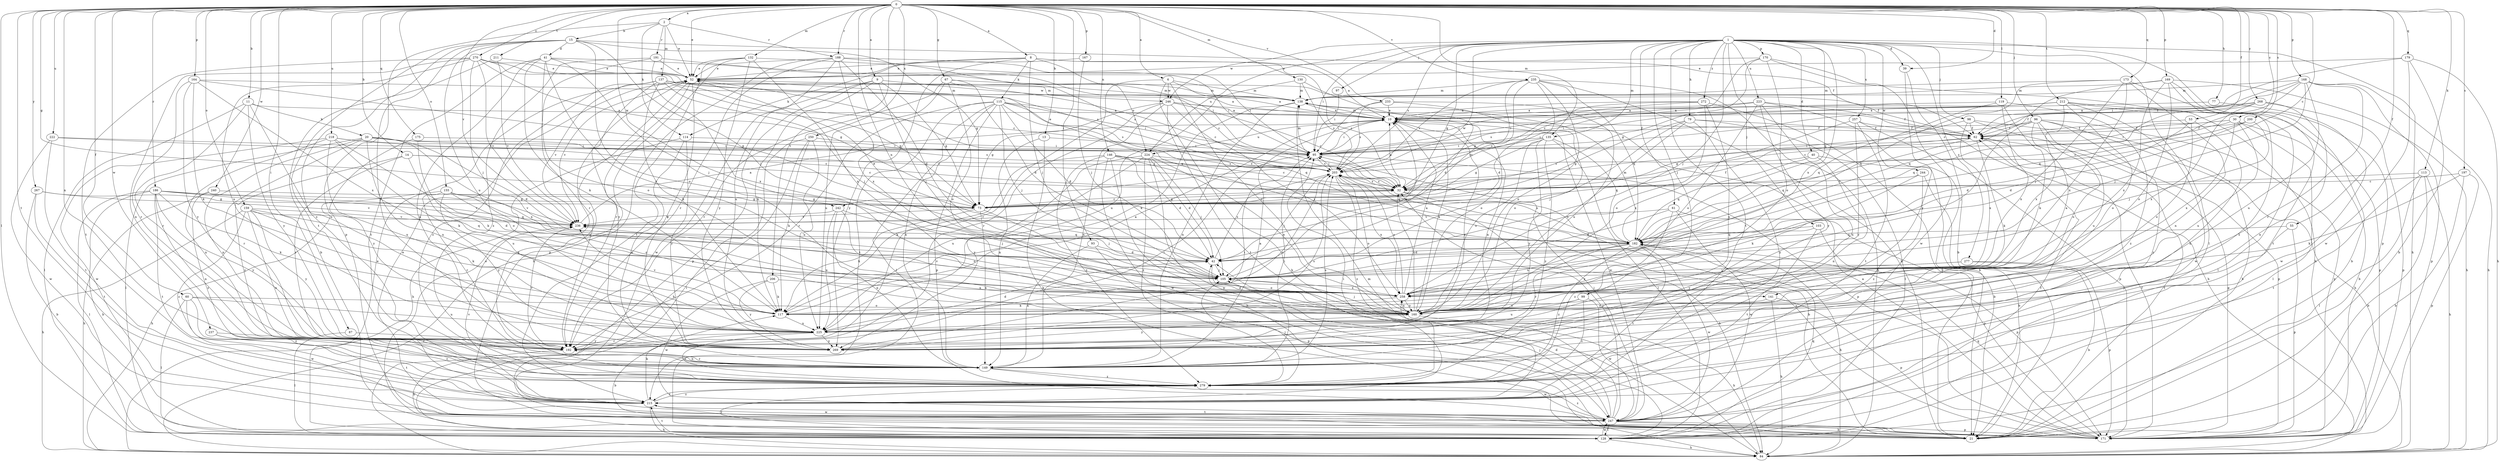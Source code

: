 strict digraph  {
0;
1;
2;
6;
8;
9;
10;
11;
13;
14;
15;
20;
21;
30;
32;
39;
40;
41;
42;
52;
53;
55;
60;
61;
62;
67;
73;
77;
79;
84;
87;
93;
95;
96;
97;
98;
99;
103;
105;
113;
114;
115;
117;
119;
128;
130;
132;
135;
137;
138;
141;
146;
149;
155;
159;
160;
164;
167;
168;
169;
170;
171;
173;
175;
179;
182;
186;
188;
191;
192;
197;
200;
203;
206;
211;
212;
215;
218;
222;
223;
224;
225;
233;
235;
236;
237;
240;
242;
244;
246;
247;
250;
257;
258;
267;
268;
269;
270;
272;
277;
279;
0 -> 2  [label=a];
0 -> 6  [label=a];
0 -> 8  [label=a];
0 -> 9  [label=a];
0 -> 11  [label=b];
0 -> 13  [label=b];
0 -> 14  [label=b];
0 -> 30  [label=c];
0 -> 32  [label=c];
0 -> 39  [label=d];
0 -> 52  [label=e];
0 -> 53  [label=f];
0 -> 55  [label=f];
0 -> 60  [label=f];
0 -> 67  [label=g];
0 -> 73  [label=g];
0 -> 77  [label=h];
0 -> 87  [label=i];
0 -> 93  [label=i];
0 -> 96  [label=j];
0 -> 113  [label=k];
0 -> 119  [label=l];
0 -> 128  [label=l];
0 -> 130  [label=m];
0 -> 132  [label=m];
0 -> 135  [label=m];
0 -> 141  [label=n];
0 -> 146  [label=n];
0 -> 149  [label=n];
0 -> 155  [label=o];
0 -> 159  [label=o];
0 -> 164  [label=p];
0 -> 167  [label=p];
0 -> 168  [label=p];
0 -> 169  [label=p];
0 -> 173  [label=q];
0 -> 175  [label=q];
0 -> 179  [label=q];
0 -> 186  [label=r];
0 -> 188  [label=r];
0 -> 197  [label=s];
0 -> 200  [label=s];
0 -> 206  [label=t];
0 -> 211  [label=t];
0 -> 212  [label=t];
0 -> 215  [label=t];
0 -> 218  [label=u];
0 -> 222  [label=u];
0 -> 233  [label=v];
0 -> 235  [label=v];
0 -> 236  [label=v];
0 -> 237  [label=w];
0 -> 240  [label=w];
0 -> 242  [label=w];
0 -> 250  [label=x];
0 -> 267  [label=y];
0 -> 268  [label=y];
0 -> 270  [label=z];
1 -> 39  [label=d];
1 -> 40  [label=d];
1 -> 61  [label=f];
1 -> 73  [label=g];
1 -> 79  [label=h];
1 -> 84  [label=h];
1 -> 95  [label=i];
1 -> 97  [label=j];
1 -> 98  [label=j];
1 -> 99  [label=j];
1 -> 103  [label=j];
1 -> 105  [label=j];
1 -> 128  [label=l];
1 -> 135  [label=m];
1 -> 170  [label=p];
1 -> 171  [label=p];
1 -> 182  [label=q];
1 -> 203  [label=s];
1 -> 215  [label=t];
1 -> 223  [label=u];
1 -> 224  [label=u];
1 -> 242  [label=w];
1 -> 244  [label=w];
1 -> 246  [label=w];
1 -> 257  [label=x];
1 -> 258  [label=x];
1 -> 272  [label=z];
1 -> 277  [label=z];
2 -> 15  [label=b];
2 -> 52  [label=e];
2 -> 114  [label=k];
2 -> 137  [label=m];
2 -> 171  [label=p];
2 -> 188  [label=r];
2 -> 191  [label=r];
6 -> 10  [label=a];
6 -> 84  [label=h];
6 -> 138  [label=m];
6 -> 160  [label=o];
6 -> 192  [label=r];
6 -> 246  [label=w];
8 -> 10  [label=a];
8 -> 32  [label=c];
8 -> 52  [label=e];
8 -> 105  [label=j];
8 -> 114  [label=k];
8 -> 115  [label=k];
8 -> 224  [label=u];
8 -> 269  [label=y];
9 -> 73  [label=g];
9 -> 105  [label=j];
9 -> 117  [label=k];
9 -> 171  [label=p];
9 -> 246  [label=w];
9 -> 247  [label=w];
10 -> 62  [label=f];
10 -> 95  [label=i];
10 -> 138  [label=m];
10 -> 224  [label=u];
10 -> 247  [label=w];
10 -> 269  [label=y];
11 -> 10  [label=a];
11 -> 20  [label=b];
11 -> 128  [label=l];
11 -> 192  [label=r];
11 -> 225  [label=u];
11 -> 269  [label=y];
13 -> 21  [label=b];
13 -> 95  [label=i];
13 -> 149  [label=n];
14 -> 32  [label=c];
14 -> 192  [label=r];
14 -> 203  [label=s];
14 -> 225  [label=u];
14 -> 279  [label=z];
15 -> 41  [label=d];
15 -> 62  [label=f];
15 -> 73  [label=g];
15 -> 105  [label=j];
15 -> 160  [label=o];
15 -> 192  [label=r];
15 -> 215  [label=t];
15 -> 225  [label=u];
15 -> 279  [label=z];
20 -> 32  [label=c];
20 -> 42  [label=d];
20 -> 95  [label=i];
20 -> 128  [label=l];
20 -> 149  [label=n];
20 -> 192  [label=r];
20 -> 225  [label=u];
20 -> 258  [label=x];
21 -> 52  [label=e];
21 -> 62  [label=f];
30 -> 21  [label=b];
30 -> 32  [label=c];
30 -> 62  [label=f];
30 -> 95  [label=i];
30 -> 128  [label=l];
30 -> 225  [label=u];
30 -> 258  [label=x];
32 -> 10  [label=a];
32 -> 21  [label=b];
32 -> 73  [label=g];
32 -> 84  [label=h];
32 -> 203  [label=s];
39 -> 21  [label=b];
39 -> 269  [label=y];
40 -> 21  [label=b];
40 -> 149  [label=n];
40 -> 182  [label=q];
40 -> 203  [label=s];
41 -> 52  [label=e];
41 -> 95  [label=i];
41 -> 105  [label=j];
41 -> 117  [label=k];
41 -> 149  [label=n];
41 -> 160  [label=o];
41 -> 215  [label=t];
41 -> 258  [label=x];
42 -> 105  [label=j];
42 -> 160  [label=o];
42 -> 203  [label=s];
52 -> 138  [label=m];
52 -> 182  [label=q];
52 -> 192  [label=r];
52 -> 236  [label=v];
52 -> 269  [label=y];
52 -> 279  [label=z];
53 -> 42  [label=d];
53 -> 62  [label=f];
53 -> 149  [label=n];
53 -> 160  [label=o];
55 -> 171  [label=p];
55 -> 182  [label=q];
55 -> 269  [label=y];
60 -> 128  [label=l];
60 -> 160  [label=o];
60 -> 225  [label=u];
60 -> 247  [label=w];
60 -> 279  [label=z];
61 -> 42  [label=d];
61 -> 171  [label=p];
61 -> 236  [label=v];
61 -> 247  [label=w];
61 -> 279  [label=z];
62 -> 95  [label=i];
62 -> 117  [label=k];
62 -> 171  [label=p];
62 -> 182  [label=q];
67 -> 32  [label=c];
67 -> 42  [label=d];
67 -> 138  [label=m];
67 -> 160  [label=o];
67 -> 192  [label=r];
67 -> 225  [label=u];
73 -> 32  [label=c];
73 -> 62  [label=f];
73 -> 105  [label=j];
73 -> 117  [label=k];
73 -> 149  [label=n];
73 -> 236  [label=v];
77 -> 10  [label=a];
77 -> 247  [label=w];
79 -> 62  [label=f];
79 -> 73  [label=g];
79 -> 105  [label=j];
79 -> 128  [label=l];
79 -> 160  [label=o];
79 -> 279  [label=z];
84 -> 138  [label=m];
87 -> 128  [label=l];
87 -> 269  [label=y];
93 -> 42  [label=d];
93 -> 149  [label=n];
93 -> 171  [label=p];
95 -> 138  [label=m];
95 -> 171  [label=p];
95 -> 203  [label=s];
96 -> 21  [label=b];
96 -> 62  [label=f];
96 -> 95  [label=i];
96 -> 105  [label=j];
96 -> 160  [label=o];
96 -> 171  [label=p];
96 -> 225  [label=u];
96 -> 279  [label=z];
96 -> 141  [label=a];
97 -> 95  [label=i];
98 -> 62  [label=f];
98 -> 73  [label=g];
98 -> 84  [label=h];
98 -> 171  [label=p];
98 -> 258  [label=x];
99 -> 160  [label=o];
99 -> 225  [label=u];
99 -> 247  [label=w];
99 -> 279  [label=z];
103 -> 171  [label=p];
103 -> 182  [label=q];
103 -> 215  [label=t];
103 -> 269  [label=y];
105 -> 10  [label=a];
105 -> 258  [label=x];
113 -> 21  [label=b];
113 -> 32  [label=c];
113 -> 84  [label=h];
113 -> 128  [label=l];
113 -> 215  [label=t];
114 -> 84  [label=h];
114 -> 95  [label=i];
114 -> 149  [label=n];
114 -> 269  [label=y];
115 -> 10  [label=a];
115 -> 42  [label=d];
115 -> 95  [label=i];
115 -> 105  [label=j];
115 -> 128  [label=l];
115 -> 149  [label=n];
115 -> 171  [label=p];
115 -> 182  [label=q];
115 -> 192  [label=r];
115 -> 203  [label=s];
115 -> 215  [label=t];
117 -> 10  [label=a];
117 -> 225  [label=u];
117 -> 236  [label=v];
119 -> 10  [label=a];
119 -> 117  [label=k];
119 -> 182  [label=q];
119 -> 258  [label=x];
119 -> 279  [label=z];
128 -> 42  [label=d];
128 -> 52  [label=e];
128 -> 62  [label=f];
128 -> 84  [label=h];
128 -> 182  [label=q];
128 -> 215  [label=t];
128 -> 247  [label=w];
128 -> 279  [label=z];
130 -> 42  [label=d];
130 -> 138  [label=m];
130 -> 203  [label=s];
130 -> 225  [label=u];
132 -> 52  [label=e];
132 -> 95  [label=i];
132 -> 171  [label=p];
132 -> 215  [label=t];
132 -> 258  [label=x];
132 -> 269  [label=y];
135 -> 73  [label=g];
135 -> 95  [label=i];
135 -> 128  [label=l];
135 -> 160  [label=o];
135 -> 182  [label=q];
135 -> 203  [label=s];
135 -> 269  [label=y];
135 -> 279  [label=z];
137 -> 10  [label=a];
137 -> 62  [label=f];
137 -> 73  [label=g];
137 -> 105  [label=j];
137 -> 117  [label=k];
137 -> 138  [label=m];
137 -> 236  [label=v];
137 -> 269  [label=y];
137 -> 279  [label=z];
138 -> 10  [label=a];
138 -> 117  [label=k];
138 -> 149  [label=n];
138 -> 160  [label=o];
141 -> 84  [label=h];
141 -> 160  [label=o];
141 -> 171  [label=p];
146 -> 32  [label=c];
146 -> 42  [label=d];
146 -> 84  [label=h];
146 -> 117  [label=k];
146 -> 182  [label=q];
146 -> 203  [label=s];
146 -> 247  [label=w];
146 -> 279  [label=z];
149 -> 10  [label=a];
149 -> 95  [label=i];
149 -> 192  [label=r];
149 -> 203  [label=s];
149 -> 247  [label=w];
149 -> 279  [label=z];
155 -> 73  [label=g];
155 -> 84  [label=h];
155 -> 160  [label=o];
155 -> 182  [label=q];
155 -> 192  [label=r];
155 -> 236  [label=v];
155 -> 269  [label=y];
159 -> 84  [label=h];
159 -> 117  [label=k];
159 -> 149  [label=n];
159 -> 182  [label=q];
159 -> 236  [label=v];
159 -> 258  [label=x];
159 -> 269  [label=y];
159 -> 279  [label=z];
160 -> 10  [label=a];
160 -> 32  [label=c];
160 -> 42  [label=d];
160 -> 84  [label=h];
160 -> 105  [label=j];
160 -> 258  [label=x];
160 -> 269  [label=y];
164 -> 73  [label=g];
164 -> 117  [label=k];
164 -> 138  [label=m];
164 -> 192  [label=r];
164 -> 258  [label=x];
164 -> 269  [label=y];
167 -> 52  [label=e];
167 -> 105  [label=j];
168 -> 32  [label=c];
168 -> 62  [label=f];
168 -> 84  [label=h];
168 -> 105  [label=j];
168 -> 138  [label=m];
168 -> 171  [label=p];
168 -> 182  [label=q];
168 -> 192  [label=r];
168 -> 225  [label=u];
169 -> 84  [label=h];
169 -> 138  [label=m];
169 -> 160  [label=o];
169 -> 182  [label=q];
169 -> 215  [label=t];
169 -> 258  [label=x];
169 -> 279  [label=z];
170 -> 32  [label=c];
170 -> 52  [label=e];
170 -> 73  [label=g];
170 -> 84  [label=h];
170 -> 160  [label=o];
170 -> 247  [label=w];
171 -> 10  [label=a];
171 -> 62  [label=f];
171 -> 182  [label=q];
171 -> 203  [label=s];
173 -> 21  [label=b];
173 -> 105  [label=j];
173 -> 138  [label=m];
173 -> 149  [label=n];
173 -> 182  [label=q];
173 -> 258  [label=x];
175 -> 95  [label=i];
175 -> 117  [label=k];
175 -> 269  [label=y];
179 -> 21  [label=b];
179 -> 52  [label=e];
179 -> 84  [label=h];
179 -> 95  [label=i];
179 -> 247  [label=w];
182 -> 42  [label=d];
182 -> 52  [label=e];
182 -> 84  [label=h];
182 -> 138  [label=m];
182 -> 192  [label=r];
182 -> 203  [label=s];
182 -> 215  [label=t];
182 -> 247  [label=w];
182 -> 258  [label=x];
182 -> 279  [label=z];
186 -> 21  [label=b];
186 -> 42  [label=d];
186 -> 73  [label=g];
186 -> 117  [label=k];
186 -> 128  [label=l];
186 -> 149  [label=n];
186 -> 215  [label=t];
186 -> 236  [label=v];
186 -> 269  [label=y];
188 -> 42  [label=d];
188 -> 52  [label=e];
188 -> 84  [label=h];
188 -> 95  [label=i];
188 -> 192  [label=r];
188 -> 203  [label=s];
188 -> 225  [label=u];
188 -> 258  [label=x];
191 -> 32  [label=c];
191 -> 52  [label=e];
191 -> 192  [label=r];
191 -> 258  [label=x];
191 -> 279  [label=z];
192 -> 21  [label=b];
192 -> 95  [label=i];
192 -> 149  [label=n];
192 -> 236  [label=v];
197 -> 21  [label=b];
197 -> 32  [label=c];
197 -> 117  [label=k];
197 -> 171  [label=p];
200 -> 32  [label=c];
200 -> 42  [label=d];
200 -> 62  [label=f];
200 -> 105  [label=j];
203 -> 32  [label=c];
203 -> 95  [label=i];
203 -> 105  [label=j];
203 -> 160  [label=o];
203 -> 225  [label=u];
203 -> 258  [label=x];
203 -> 279  [label=z];
206 -> 117  [label=k];
206 -> 247  [label=w];
206 -> 258  [label=x];
206 -> 269  [label=y];
211 -> 21  [label=b];
211 -> 52  [label=e];
211 -> 236  [label=v];
212 -> 10  [label=a];
212 -> 95  [label=i];
212 -> 128  [label=l];
212 -> 160  [label=o];
212 -> 171  [label=p];
212 -> 203  [label=s];
212 -> 247  [label=w];
212 -> 258  [label=x];
215 -> 84  [label=h];
215 -> 95  [label=i];
215 -> 117  [label=k];
215 -> 236  [label=v];
215 -> 247  [label=w];
215 -> 279  [label=z];
218 -> 32  [label=c];
218 -> 95  [label=i];
218 -> 117  [label=k];
218 -> 149  [label=n];
218 -> 160  [label=o];
218 -> 225  [label=u];
218 -> 247  [label=w];
222 -> 95  [label=i];
222 -> 203  [label=s];
222 -> 215  [label=t];
222 -> 247  [label=w];
223 -> 10  [label=a];
223 -> 21  [label=b];
223 -> 84  [label=h];
223 -> 95  [label=i];
223 -> 149  [label=n];
223 -> 160  [label=o];
223 -> 269  [label=y];
224 -> 42  [label=d];
224 -> 52  [label=e];
224 -> 105  [label=j];
224 -> 160  [label=o];
224 -> 203  [label=s];
224 -> 225  [label=u];
224 -> 247  [label=w];
224 -> 269  [label=y];
224 -> 279  [label=z];
225 -> 21  [label=b];
225 -> 42  [label=d];
225 -> 192  [label=r];
225 -> 269  [label=y];
225 -> 279  [label=z];
233 -> 10  [label=a];
233 -> 95  [label=i];
233 -> 160  [label=o];
233 -> 203  [label=s];
233 -> 225  [label=u];
235 -> 21  [label=b];
235 -> 42  [label=d];
235 -> 73  [label=g];
235 -> 84  [label=h];
235 -> 138  [label=m];
235 -> 160  [label=o];
235 -> 182  [label=q];
235 -> 203  [label=s];
235 -> 236  [label=v];
236 -> 10  [label=a];
236 -> 182  [label=q];
237 -> 192  [label=r];
237 -> 215  [label=t];
237 -> 279  [label=z];
240 -> 73  [label=g];
240 -> 84  [label=h];
240 -> 279  [label=z];
242 -> 105  [label=j];
242 -> 149  [label=n];
242 -> 160  [label=o];
242 -> 225  [label=u];
242 -> 236  [label=v];
244 -> 21  [label=b];
244 -> 32  [label=c];
244 -> 117  [label=k];
244 -> 279  [label=z];
246 -> 10  [label=a];
246 -> 32  [label=c];
246 -> 62  [label=f];
246 -> 73  [label=g];
246 -> 149  [label=n];
246 -> 192  [label=r];
246 -> 215  [label=t];
246 -> 258  [label=x];
247 -> 21  [label=b];
247 -> 32  [label=c];
247 -> 52  [label=e];
247 -> 95  [label=i];
247 -> 105  [label=j];
247 -> 128  [label=l];
247 -> 171  [label=p];
247 -> 215  [label=t];
247 -> 258  [label=x];
247 -> 279  [label=z];
250 -> 84  [label=h];
250 -> 95  [label=i];
250 -> 117  [label=k];
250 -> 128  [label=l];
250 -> 225  [label=u];
257 -> 62  [label=f];
257 -> 171  [label=p];
257 -> 215  [label=t];
257 -> 258  [label=x];
257 -> 269  [label=y];
258 -> 10  [label=a];
258 -> 117  [label=k];
258 -> 160  [label=o];
258 -> 203  [label=s];
258 -> 236  [label=v];
267 -> 21  [label=b];
267 -> 73  [label=g];
267 -> 215  [label=t];
267 -> 236  [label=v];
268 -> 10  [label=a];
268 -> 62  [label=f];
268 -> 149  [label=n];
268 -> 171  [label=p];
268 -> 182  [label=q];
268 -> 258  [label=x];
269 -> 10  [label=a];
269 -> 95  [label=i];
269 -> 203  [label=s];
270 -> 32  [label=c];
270 -> 52  [label=e];
270 -> 73  [label=g];
270 -> 105  [label=j];
270 -> 149  [label=n];
270 -> 203  [label=s];
270 -> 215  [label=t];
270 -> 225  [label=u];
270 -> 236  [label=v];
272 -> 10  [label=a];
272 -> 21  [label=b];
272 -> 32  [label=c];
272 -> 95  [label=i];
272 -> 160  [label=o];
272 -> 225  [label=u];
277 -> 21  [label=b];
277 -> 105  [label=j];
277 -> 171  [label=p];
277 -> 258  [label=x];
279 -> 105  [label=j];
279 -> 215  [label=t];
}
